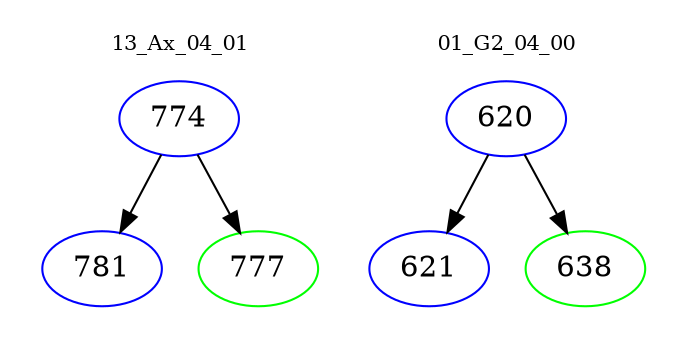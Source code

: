 digraph{
subgraph cluster_0 {
color = white
label = "13_Ax_04_01";
fontsize=10;
T0_774 [label="774", color="blue"]
T0_774 -> T0_781 [color="black"]
T0_781 [label="781", color="blue"]
T0_774 -> T0_777 [color="black"]
T0_777 [label="777", color="green"]
}
subgraph cluster_1 {
color = white
label = "01_G2_04_00";
fontsize=10;
T1_620 [label="620", color="blue"]
T1_620 -> T1_621 [color="black"]
T1_621 [label="621", color="blue"]
T1_620 -> T1_638 [color="black"]
T1_638 [label="638", color="green"]
}
}
